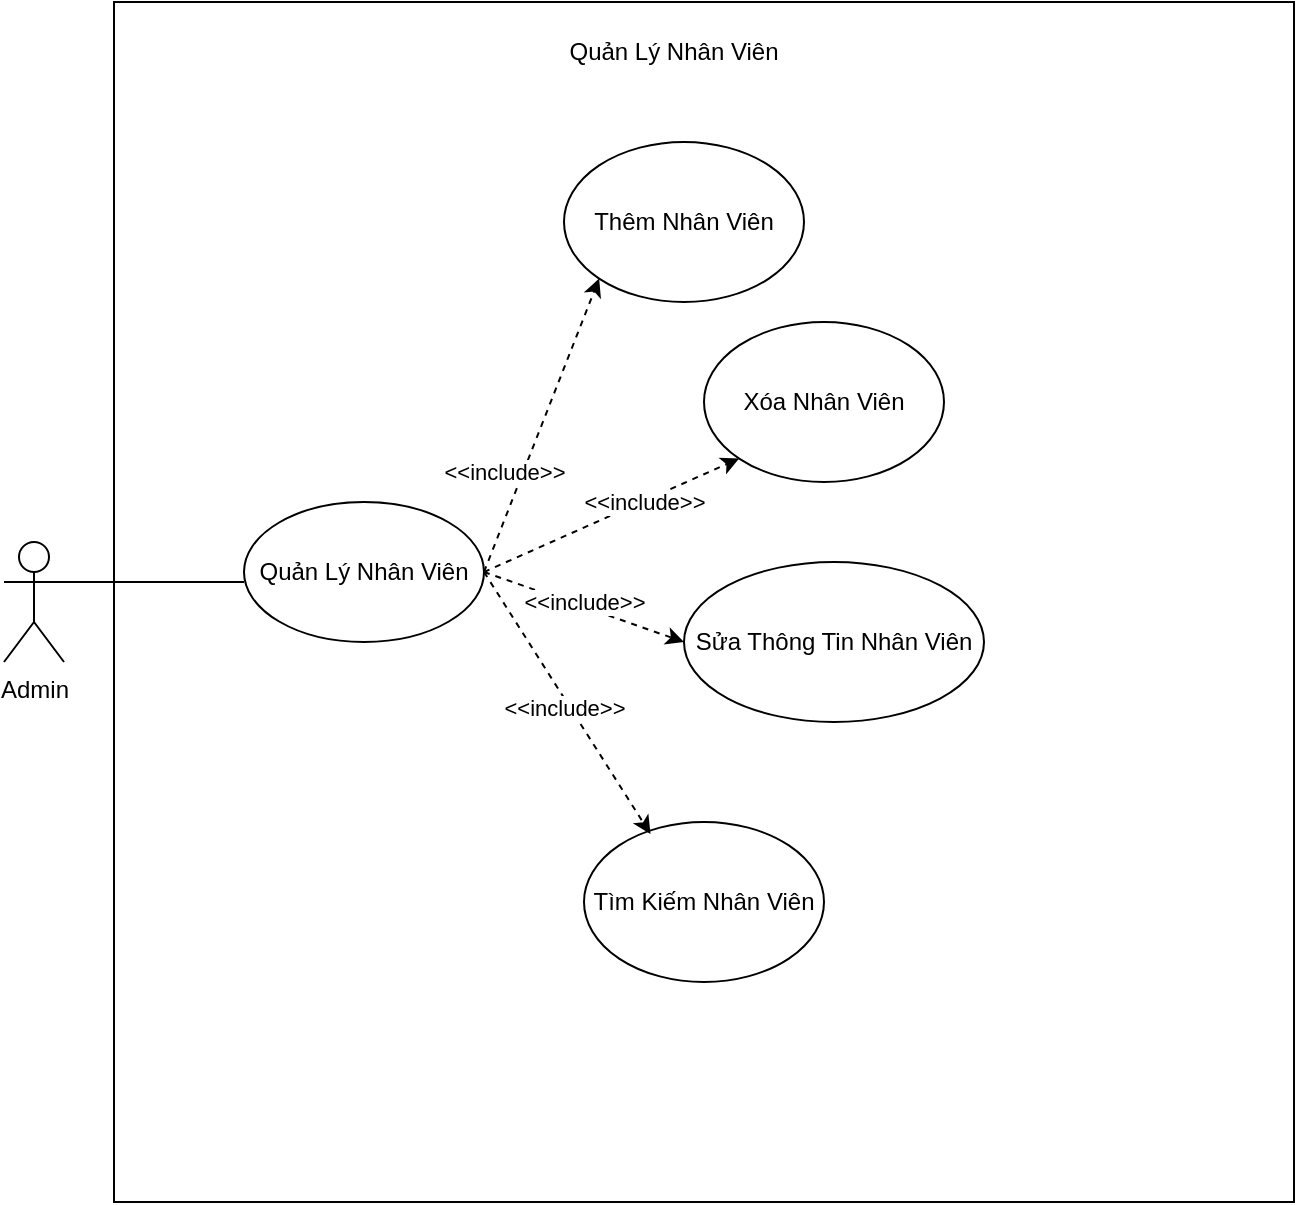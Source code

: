 <mxfile version="22.1.3" type="github">
  <diagram name="Trang-1" id="QJZbRZGfM-PXYwlzMUmp">
    <mxGraphModel dx="1184" dy="658" grid="1" gridSize="10" guides="1" tooltips="1" connect="1" arrows="1" fold="1" page="1" pageScale="1" pageWidth="827" pageHeight="1169" math="0" shadow="0">
      <root>
        <mxCell id="0" />
        <mxCell id="1" parent="0" />
        <mxCell id="RvUNAcOlsdJRfi8_Bjso-30" value="" style="rounded=0;whiteSpace=wrap;html=1;" parent="1" vertex="1">
          <mxGeometry x="85" y="110" width="590" height="600" as="geometry" />
        </mxCell>
        <mxCell id="RvUNAcOlsdJRfi8_Bjso-1" value="Admin" style="shape=umlActor;verticalLabelPosition=bottom;verticalAlign=top;html=1;outlineConnect=0;" parent="1" vertex="1">
          <mxGeometry x="30" y="380" width="30" height="60" as="geometry" />
        </mxCell>
        <mxCell id="axHuaCZq5QydqB9-tvM5-1" value="" style="endArrow=none;html=1;rounded=0;exitX=1;exitY=0.333;exitDx=0;exitDy=0;exitPerimeter=0;" edge="1" parent="1" source="RvUNAcOlsdJRfi8_Bjso-1">
          <mxGeometry width="50" height="50" relative="1" as="geometry">
            <mxPoint x="120" y="420" as="sourcePoint" />
            <mxPoint x="150" y="400" as="targetPoint" />
          </mxGeometry>
        </mxCell>
        <mxCell id="axHuaCZq5QydqB9-tvM5-2" value="Quản Lý Nhân Viên" style="ellipse;whiteSpace=wrap;html=1;" vertex="1" parent="1">
          <mxGeometry x="150" y="360" width="120" height="70" as="geometry" />
        </mxCell>
        <mxCell id="axHuaCZq5QydqB9-tvM5-3" value="Thêm Nhân Viên" style="ellipse;whiteSpace=wrap;html=1;" vertex="1" parent="1">
          <mxGeometry x="310" y="180" width="120" height="80" as="geometry" />
        </mxCell>
        <mxCell id="axHuaCZq5QydqB9-tvM5-4" value="Xóa Nhân Viên" style="ellipse;whiteSpace=wrap;html=1;" vertex="1" parent="1">
          <mxGeometry x="380" y="270" width="120" height="80" as="geometry" />
        </mxCell>
        <mxCell id="axHuaCZq5QydqB9-tvM5-5" value="Sửa Thông Tin Nhân Viên" style="ellipse;whiteSpace=wrap;html=1;" vertex="1" parent="1">
          <mxGeometry x="370" y="390" width="150" height="80" as="geometry" />
        </mxCell>
        <mxCell id="axHuaCZq5QydqB9-tvM5-6" value="Tìm Kiếm Nhân Viên" style="ellipse;whiteSpace=wrap;html=1;" vertex="1" parent="1">
          <mxGeometry x="320" y="520" width="120" height="80" as="geometry" />
        </mxCell>
        <mxCell id="axHuaCZq5QydqB9-tvM5-7" value="" style="endArrow=classic;html=1;rounded=0;exitX=1;exitY=0.5;exitDx=0;exitDy=0;entryX=0;entryY=1;entryDx=0;entryDy=0;dashed=1;" edge="1" parent="1" source="axHuaCZq5QydqB9-tvM5-2" target="axHuaCZq5QydqB9-tvM5-3">
          <mxGeometry width="50" height="50" relative="1" as="geometry">
            <mxPoint x="390" y="420" as="sourcePoint" />
            <mxPoint x="440" y="370" as="targetPoint" />
          </mxGeometry>
        </mxCell>
        <mxCell id="axHuaCZq5QydqB9-tvM5-8" value="&amp;lt;&amp;lt;include&amp;gt;&amp;gt;" style="edgeLabel;html=1;align=center;verticalAlign=middle;resizable=0;points=[];" vertex="1" connectable="0" parent="axHuaCZq5QydqB9-tvM5-7">
          <mxGeometry x="-0.155" y="-2" relative="1" as="geometry">
            <mxPoint x="-16" y="11" as="offset" />
          </mxGeometry>
        </mxCell>
        <mxCell id="axHuaCZq5QydqB9-tvM5-9" value="" style="endArrow=classic;html=1;rounded=0;exitX=1;exitY=0.5;exitDx=0;exitDy=0;entryX=0;entryY=1;entryDx=0;entryDy=0;dashed=1;" edge="1" parent="1" source="axHuaCZq5QydqB9-tvM5-2" target="axHuaCZq5QydqB9-tvM5-4">
          <mxGeometry width="50" height="50" relative="1" as="geometry">
            <mxPoint x="720" y="250" as="sourcePoint" />
            <mxPoint x="796" y="128" as="targetPoint" />
          </mxGeometry>
        </mxCell>
        <mxCell id="axHuaCZq5QydqB9-tvM5-10" value="&amp;lt;&amp;lt;include&amp;gt;&amp;gt;" style="edgeLabel;html=1;align=center;verticalAlign=middle;resizable=0;points=[];" vertex="1" connectable="0" parent="axHuaCZq5QydqB9-tvM5-9">
          <mxGeometry x="-0.155" y="-2" relative="1" as="geometry">
            <mxPoint x="25" y="-13" as="offset" />
          </mxGeometry>
        </mxCell>
        <mxCell id="axHuaCZq5QydqB9-tvM5-11" value="" style="endArrow=classic;html=1;rounded=0;exitX=1;exitY=0.5;exitDx=0;exitDy=0;entryX=0;entryY=0.5;entryDx=0;entryDy=0;dashed=1;" edge="1" parent="1" source="axHuaCZq5QydqB9-tvM5-2" target="axHuaCZq5QydqB9-tvM5-5">
          <mxGeometry width="50" height="50" relative="1" as="geometry">
            <mxPoint x="770" y="210" as="sourcePoint" />
            <mxPoint x="846" y="88" as="targetPoint" />
          </mxGeometry>
        </mxCell>
        <mxCell id="axHuaCZq5QydqB9-tvM5-12" value="&amp;lt;&amp;lt;include&amp;gt;&amp;gt;" style="edgeLabel;html=1;align=center;verticalAlign=middle;resizable=0;points=[];" vertex="1" connectable="0" parent="axHuaCZq5QydqB9-tvM5-11">
          <mxGeometry x="-0.155" y="-2" relative="1" as="geometry">
            <mxPoint x="8" y="-2" as="offset" />
          </mxGeometry>
        </mxCell>
        <mxCell id="axHuaCZq5QydqB9-tvM5-13" value="" style="endArrow=classic;html=1;rounded=0;exitX=1;exitY=0.5;exitDx=0;exitDy=0;entryX=0.277;entryY=0.075;entryDx=0;entryDy=0;dashed=1;entryPerimeter=0;" edge="1" parent="1" source="axHuaCZq5QydqB9-tvM5-2" target="axHuaCZq5QydqB9-tvM5-6">
          <mxGeometry width="50" height="50" relative="1" as="geometry">
            <mxPoint x="250.0" y="414.29" as="sourcePoint" />
            <mxPoint x="346.374" y="519.996" as="targetPoint" />
          </mxGeometry>
        </mxCell>
        <mxCell id="axHuaCZq5QydqB9-tvM5-14" value="&amp;lt;&amp;lt;include&amp;gt;&amp;gt;" style="edgeLabel;html=1;align=center;verticalAlign=middle;resizable=0;points=[];" vertex="1" connectable="0" parent="axHuaCZq5QydqB9-tvM5-13">
          <mxGeometry x="-0.155" y="-2" relative="1" as="geometry">
            <mxPoint x="6" y="11" as="offset" />
          </mxGeometry>
        </mxCell>
        <mxCell id="axHuaCZq5QydqB9-tvM5-16" value="Quản Lý Nhân Viên" style="text;html=1;strokeColor=none;fillColor=none;align=center;verticalAlign=middle;whiteSpace=wrap;rounded=0;" vertex="1" parent="1">
          <mxGeometry x="270" y="120" width="190" height="30" as="geometry" />
        </mxCell>
      </root>
    </mxGraphModel>
  </diagram>
</mxfile>
